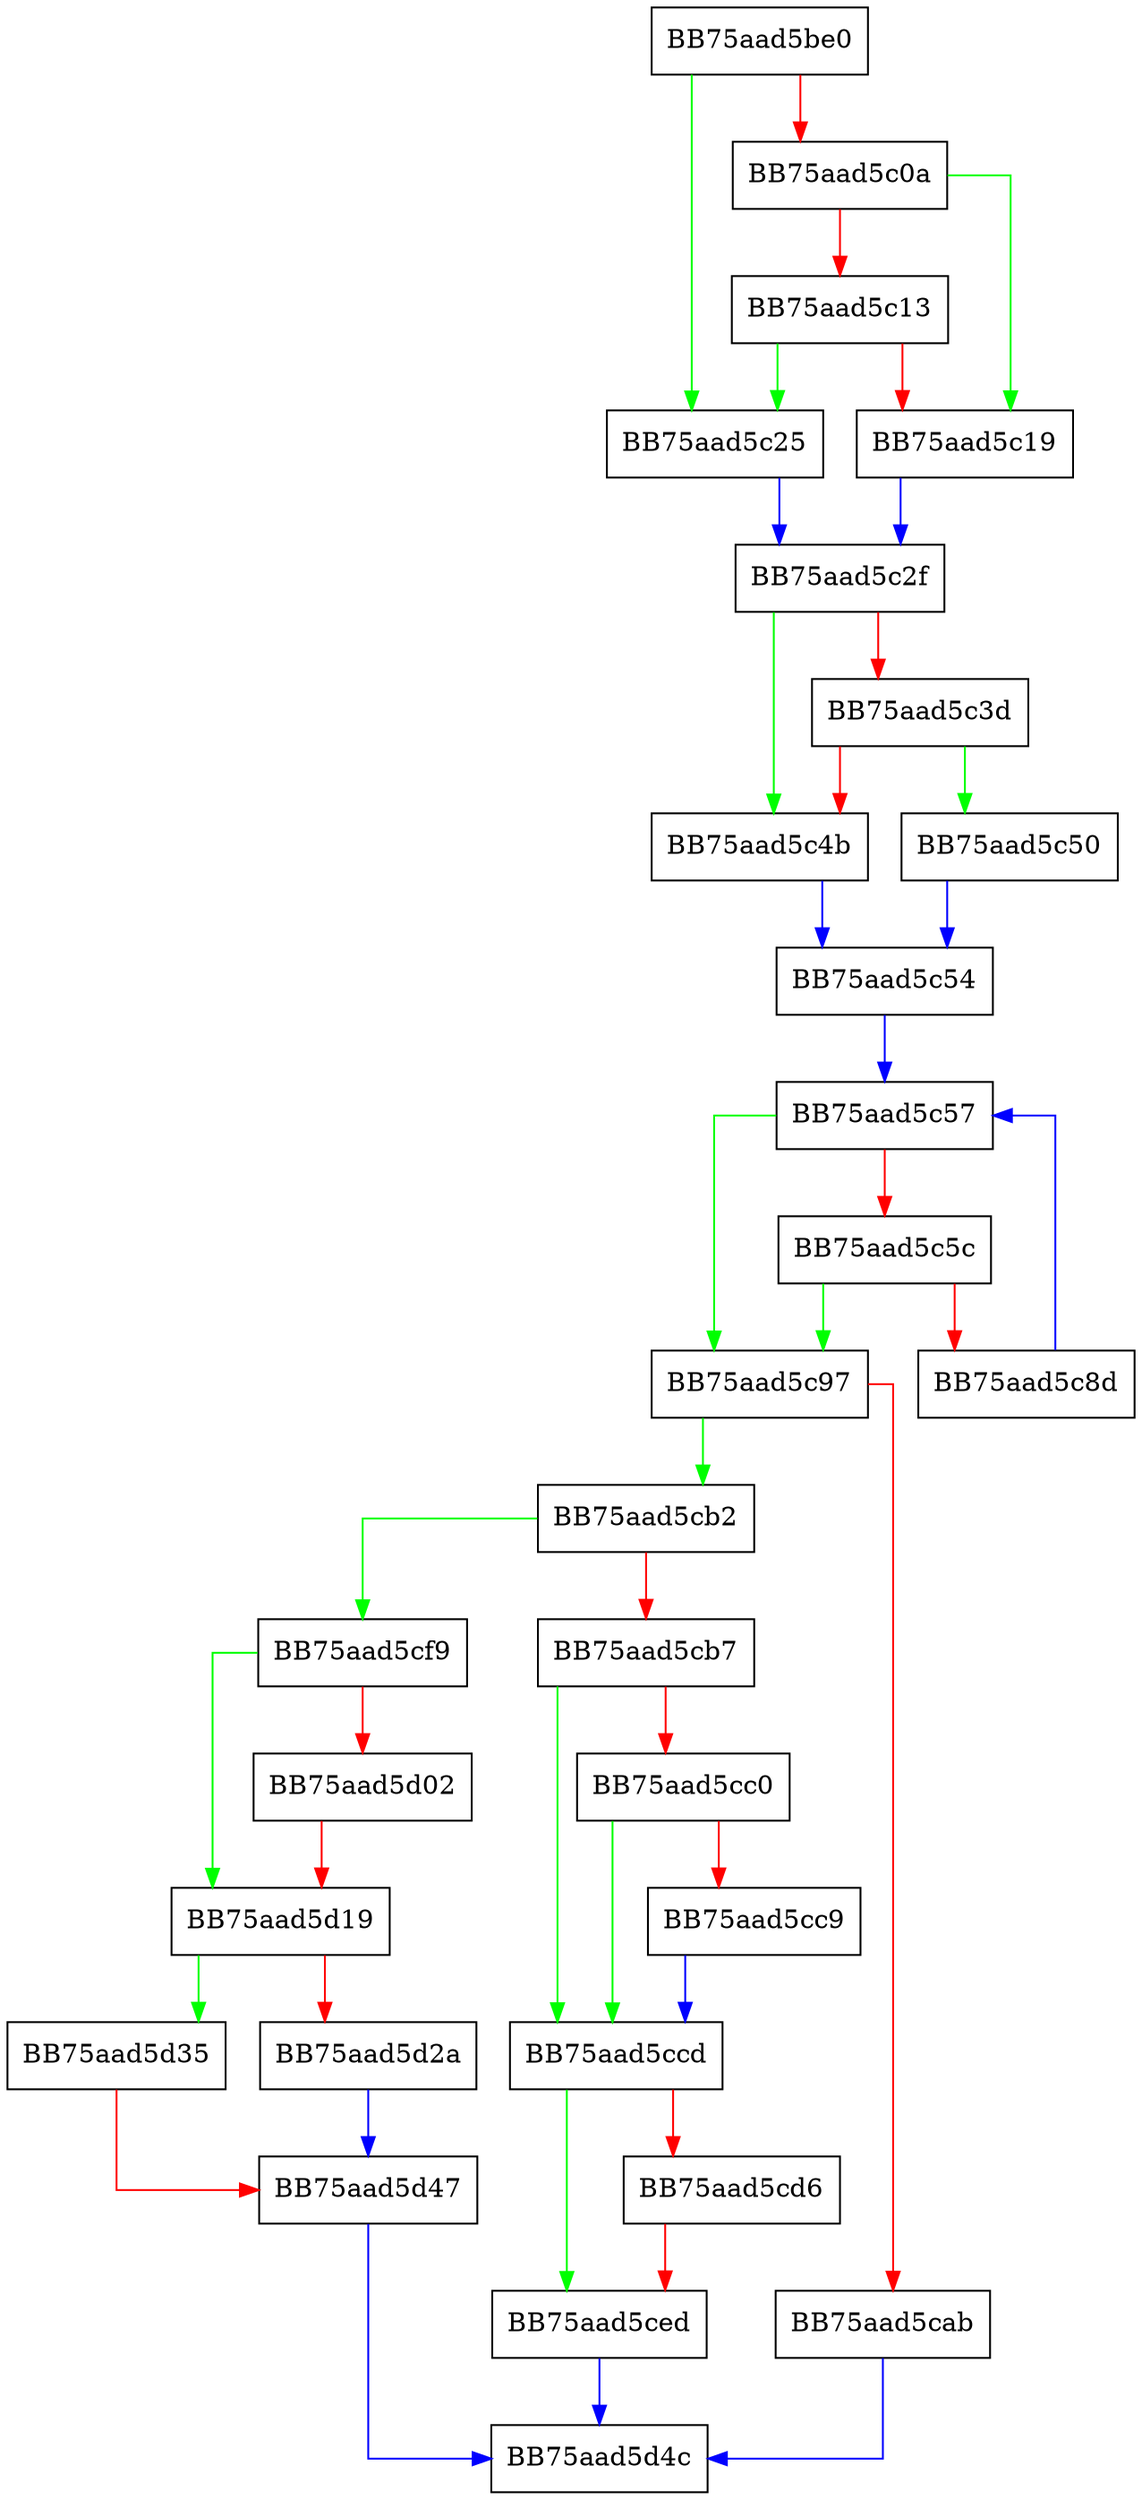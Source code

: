 digraph match_long_set_repeat {
  node [shape="box"];
  graph [splines=ortho];
  BB75aad5be0 -> BB75aad5c25 [color="green"];
  BB75aad5be0 -> BB75aad5c0a [color="red"];
  BB75aad5c0a -> BB75aad5c19 [color="green"];
  BB75aad5c0a -> BB75aad5c13 [color="red"];
  BB75aad5c13 -> BB75aad5c25 [color="green"];
  BB75aad5c13 -> BB75aad5c19 [color="red"];
  BB75aad5c19 -> BB75aad5c2f [color="blue"];
  BB75aad5c25 -> BB75aad5c2f [color="blue"];
  BB75aad5c2f -> BB75aad5c4b [color="green"];
  BB75aad5c2f -> BB75aad5c3d [color="red"];
  BB75aad5c3d -> BB75aad5c50 [color="green"];
  BB75aad5c3d -> BB75aad5c4b [color="red"];
  BB75aad5c4b -> BB75aad5c54 [color="blue"];
  BB75aad5c50 -> BB75aad5c54 [color="blue"];
  BB75aad5c54 -> BB75aad5c57 [color="blue"];
  BB75aad5c57 -> BB75aad5c97 [color="green"];
  BB75aad5c57 -> BB75aad5c5c [color="red"];
  BB75aad5c5c -> BB75aad5c97 [color="green"];
  BB75aad5c5c -> BB75aad5c8d [color="red"];
  BB75aad5c8d -> BB75aad5c57 [color="blue"];
  BB75aad5c97 -> BB75aad5cb2 [color="green"];
  BB75aad5c97 -> BB75aad5cab [color="red"];
  BB75aad5cab -> BB75aad5d4c [color="blue"];
  BB75aad5cb2 -> BB75aad5cf9 [color="green"];
  BB75aad5cb2 -> BB75aad5cb7 [color="red"];
  BB75aad5cb7 -> BB75aad5ccd [color="green"];
  BB75aad5cb7 -> BB75aad5cc0 [color="red"];
  BB75aad5cc0 -> BB75aad5ccd [color="green"];
  BB75aad5cc0 -> BB75aad5cc9 [color="red"];
  BB75aad5cc9 -> BB75aad5ccd [color="blue"];
  BB75aad5ccd -> BB75aad5ced [color="green"];
  BB75aad5ccd -> BB75aad5cd6 [color="red"];
  BB75aad5cd6 -> BB75aad5ced [color="red"];
  BB75aad5ced -> BB75aad5d4c [color="blue"];
  BB75aad5cf9 -> BB75aad5d19 [color="green"];
  BB75aad5cf9 -> BB75aad5d02 [color="red"];
  BB75aad5d02 -> BB75aad5d19 [color="red"];
  BB75aad5d19 -> BB75aad5d35 [color="green"];
  BB75aad5d19 -> BB75aad5d2a [color="red"];
  BB75aad5d2a -> BB75aad5d47 [color="blue"];
  BB75aad5d35 -> BB75aad5d47 [color="red"];
  BB75aad5d47 -> BB75aad5d4c [color="blue"];
}